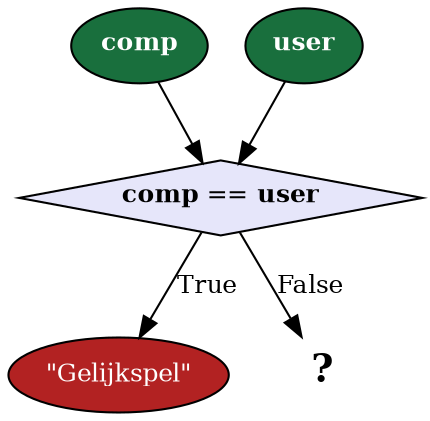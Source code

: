 digraph
{
    // 100dpi png rendering:
    // dot -Tpng -Gdpi=100 -Nfontname=Helvetica -Efontname=Helvetica -o 1b_decision_tree.png 1b_decision_tree.dot

    node [shape=oval]
    comp [fillcolor="#196F3D", style=filled, label=<<font point-size="12" color="white"><b>comp</b></font>>]
    user [fillcolor="#196F3D", style=filled, label=<<font point-size="12" color="white"><b>user</b></font>>]

    is_draw [fillcolor=firebrick, style=filled, label=<<font point-size="12" color="white">"Gelijkspel"</font>>]

    node [shape=diamond, fillcolor=lavender, style=filled]
    draw [label=<<font point-size="12"><b>comp</b> == <b>user</b></font>>]

    node [shape=plaintext, fillcolor=none]
    what_next [label=<<font point-size="18"><b>?</b></font>>]

    comp -> draw
    user -> draw

    draw -> is_draw [label=<<font point-size="12">True</font>>]
    draw -> what_next [label=<<font point-size="12">False</font>>]

}
